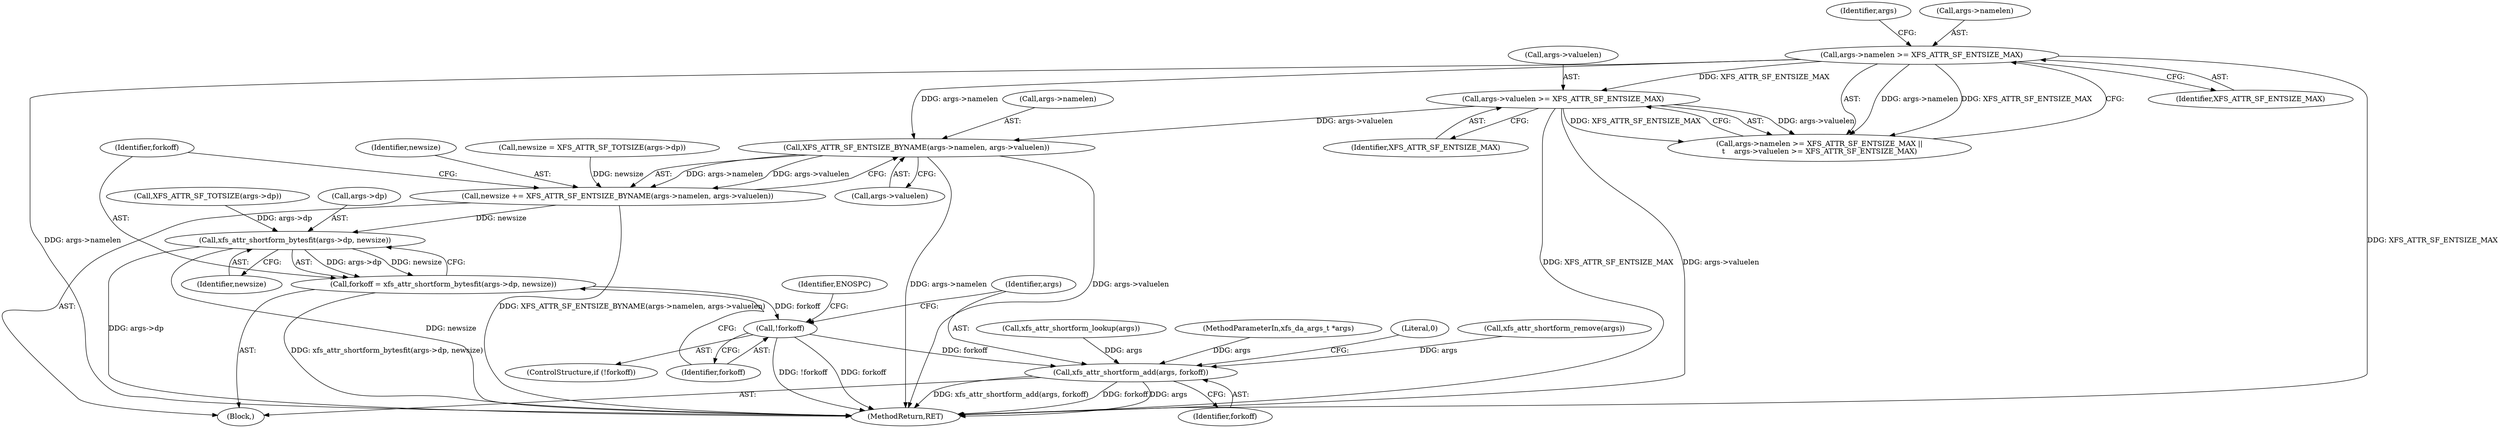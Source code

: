 digraph "0_linux_7b38460dc8e4eafba06c78f8e37099d3b34d473c@pointer" {
"1000178" [label="(Call,XFS_ATTR_SF_ENTSIZE_BYNAME(args->namelen, args->valuelen))"];
"1000157" [label="(Call,args->namelen >= XFS_ATTR_SF_ENTSIZE_MAX)"];
"1000162" [label="(Call,args->valuelen >= XFS_ATTR_SF_ENTSIZE_MAX)"];
"1000176" [label="(Call,newsize += XFS_ATTR_SF_ENTSIZE_BYNAME(args->namelen, args->valuelen))"];
"1000187" [label="(Call,xfs_attr_shortform_bytesfit(args->dp, newsize))"];
"1000185" [label="(Call,forkoff = xfs_attr_shortform_bytesfit(args->dp, newsize))"];
"1000193" [label="(Call,!forkoff)"];
"1000198" [label="(Call,xfs_attr_shortform_add(args, forkoff))"];
"1000161" [label="(Identifier,XFS_ATTR_SF_ENTSIZE_MAX)"];
"1000177" [label="(Identifier,newsize)"];
"1000194" [label="(Identifier,forkoff)"];
"1000192" [label="(ControlStructure,if (!forkoff))"];
"1000156" [label="(Call,args->namelen >= XFS_ATTR_SF_ENTSIZE_MAX ||\n\t    args->valuelen >= XFS_ATTR_SF_ENTSIZE_MAX)"];
"1000200" [label="(Identifier,forkoff)"];
"1000186" [label="(Identifier,forkoff)"];
"1000203" [label="(MethodReturn,RET)"];
"1000166" [label="(Identifier,XFS_ATTR_SF_ENTSIZE_MAX)"];
"1000182" [label="(Call,args->valuelen)"];
"1000164" [label="(Identifier,args)"];
"1000191" [label="(Identifier,newsize)"];
"1000198" [label="(Call,xfs_attr_shortform_add(args, forkoff))"];
"1000162" [label="(Call,args->valuelen >= XFS_ATTR_SF_ENTSIZE_MAX)"];
"1000187" [label="(Call,xfs_attr_shortform_bytesfit(args->dp, newsize))"];
"1000157" [label="(Call,args->namelen >= XFS_ATTR_SF_ENTSIZE_MAX)"];
"1000197" [label="(Identifier,ENOSPC)"];
"1000178" [label="(Call,XFS_ATTR_SF_ENTSIZE_BYNAME(args->namelen, args->valuelen))"];
"1000144" [label="(Call,xfs_attr_shortform_remove(args))"];
"1000176" [label="(Call,newsize += XFS_ATTR_SF_ENTSIZE_BYNAME(args->namelen, args->valuelen))"];
"1000170" [label="(Call,newsize = XFS_ATTR_SF_TOTSIZE(args->dp))"];
"1000103" [label="(Block,)"];
"1000111" [label="(Call,xfs_attr_shortform_lookup(args))"];
"1000158" [label="(Call,args->namelen)"];
"1000163" [label="(Call,args->valuelen)"];
"1000102" [label="(MethodParameterIn,xfs_da_args_t *args)"];
"1000188" [label="(Call,args->dp)"];
"1000172" [label="(Call,XFS_ATTR_SF_TOTSIZE(args->dp))"];
"1000179" [label="(Call,args->namelen)"];
"1000193" [label="(Call,!forkoff)"];
"1000202" [label="(Literal,0)"];
"1000185" [label="(Call,forkoff = xfs_attr_shortform_bytesfit(args->dp, newsize))"];
"1000199" [label="(Identifier,args)"];
"1000178" -> "1000176"  [label="AST: "];
"1000178" -> "1000182"  [label="CFG: "];
"1000179" -> "1000178"  [label="AST: "];
"1000182" -> "1000178"  [label="AST: "];
"1000176" -> "1000178"  [label="CFG: "];
"1000178" -> "1000203"  [label="DDG: args->namelen"];
"1000178" -> "1000203"  [label="DDG: args->valuelen"];
"1000178" -> "1000176"  [label="DDG: args->namelen"];
"1000178" -> "1000176"  [label="DDG: args->valuelen"];
"1000157" -> "1000178"  [label="DDG: args->namelen"];
"1000162" -> "1000178"  [label="DDG: args->valuelen"];
"1000157" -> "1000156"  [label="AST: "];
"1000157" -> "1000161"  [label="CFG: "];
"1000158" -> "1000157"  [label="AST: "];
"1000161" -> "1000157"  [label="AST: "];
"1000164" -> "1000157"  [label="CFG: "];
"1000156" -> "1000157"  [label="CFG: "];
"1000157" -> "1000203"  [label="DDG: args->namelen"];
"1000157" -> "1000203"  [label="DDG: XFS_ATTR_SF_ENTSIZE_MAX"];
"1000157" -> "1000156"  [label="DDG: args->namelen"];
"1000157" -> "1000156"  [label="DDG: XFS_ATTR_SF_ENTSIZE_MAX"];
"1000157" -> "1000162"  [label="DDG: XFS_ATTR_SF_ENTSIZE_MAX"];
"1000162" -> "1000156"  [label="AST: "];
"1000162" -> "1000166"  [label="CFG: "];
"1000163" -> "1000162"  [label="AST: "];
"1000166" -> "1000162"  [label="AST: "];
"1000156" -> "1000162"  [label="CFG: "];
"1000162" -> "1000203"  [label="DDG: XFS_ATTR_SF_ENTSIZE_MAX"];
"1000162" -> "1000203"  [label="DDG: args->valuelen"];
"1000162" -> "1000156"  [label="DDG: args->valuelen"];
"1000162" -> "1000156"  [label="DDG: XFS_ATTR_SF_ENTSIZE_MAX"];
"1000176" -> "1000103"  [label="AST: "];
"1000177" -> "1000176"  [label="AST: "];
"1000186" -> "1000176"  [label="CFG: "];
"1000176" -> "1000203"  [label="DDG: XFS_ATTR_SF_ENTSIZE_BYNAME(args->namelen, args->valuelen)"];
"1000170" -> "1000176"  [label="DDG: newsize"];
"1000176" -> "1000187"  [label="DDG: newsize"];
"1000187" -> "1000185"  [label="AST: "];
"1000187" -> "1000191"  [label="CFG: "];
"1000188" -> "1000187"  [label="AST: "];
"1000191" -> "1000187"  [label="AST: "];
"1000185" -> "1000187"  [label="CFG: "];
"1000187" -> "1000203"  [label="DDG: args->dp"];
"1000187" -> "1000203"  [label="DDG: newsize"];
"1000187" -> "1000185"  [label="DDG: args->dp"];
"1000187" -> "1000185"  [label="DDG: newsize"];
"1000172" -> "1000187"  [label="DDG: args->dp"];
"1000185" -> "1000103"  [label="AST: "];
"1000186" -> "1000185"  [label="AST: "];
"1000194" -> "1000185"  [label="CFG: "];
"1000185" -> "1000203"  [label="DDG: xfs_attr_shortform_bytesfit(args->dp, newsize)"];
"1000185" -> "1000193"  [label="DDG: forkoff"];
"1000193" -> "1000192"  [label="AST: "];
"1000193" -> "1000194"  [label="CFG: "];
"1000194" -> "1000193"  [label="AST: "];
"1000197" -> "1000193"  [label="CFG: "];
"1000199" -> "1000193"  [label="CFG: "];
"1000193" -> "1000203"  [label="DDG: forkoff"];
"1000193" -> "1000203"  [label="DDG: !forkoff"];
"1000193" -> "1000198"  [label="DDG: forkoff"];
"1000198" -> "1000103"  [label="AST: "];
"1000198" -> "1000200"  [label="CFG: "];
"1000199" -> "1000198"  [label="AST: "];
"1000200" -> "1000198"  [label="AST: "];
"1000202" -> "1000198"  [label="CFG: "];
"1000198" -> "1000203"  [label="DDG: forkoff"];
"1000198" -> "1000203"  [label="DDG: args"];
"1000198" -> "1000203"  [label="DDG: xfs_attr_shortform_add(args, forkoff)"];
"1000144" -> "1000198"  [label="DDG: args"];
"1000111" -> "1000198"  [label="DDG: args"];
"1000102" -> "1000198"  [label="DDG: args"];
}
